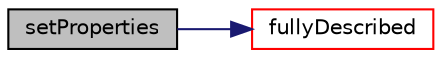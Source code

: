 digraph "setProperties"
{
  bgcolor="transparent";
  edge [fontname="Helvetica",fontsize="10",labelfontname="Helvetica",labelfontsize="10"];
  node [fontname="Helvetica",fontsize="10",shape=record];
  rankdir="LR";
  Node69 [label="setProperties",height=0.2,width=0.4,color="black", fillcolor="grey75", style="filled", fontcolor="black"];
  Node69 -> Node70 [color="midnightblue",fontsize="10",style="solid",fontname="Helvetica"];
  Node70 [label="fullyDescribed",height=0.2,width=0.4,color="red",URL="$a25497.html#af4fb99083ed1d810af7074f440cb0aa2",tooltip="Flag to identify whether model fully describes the parcel. "];
}
